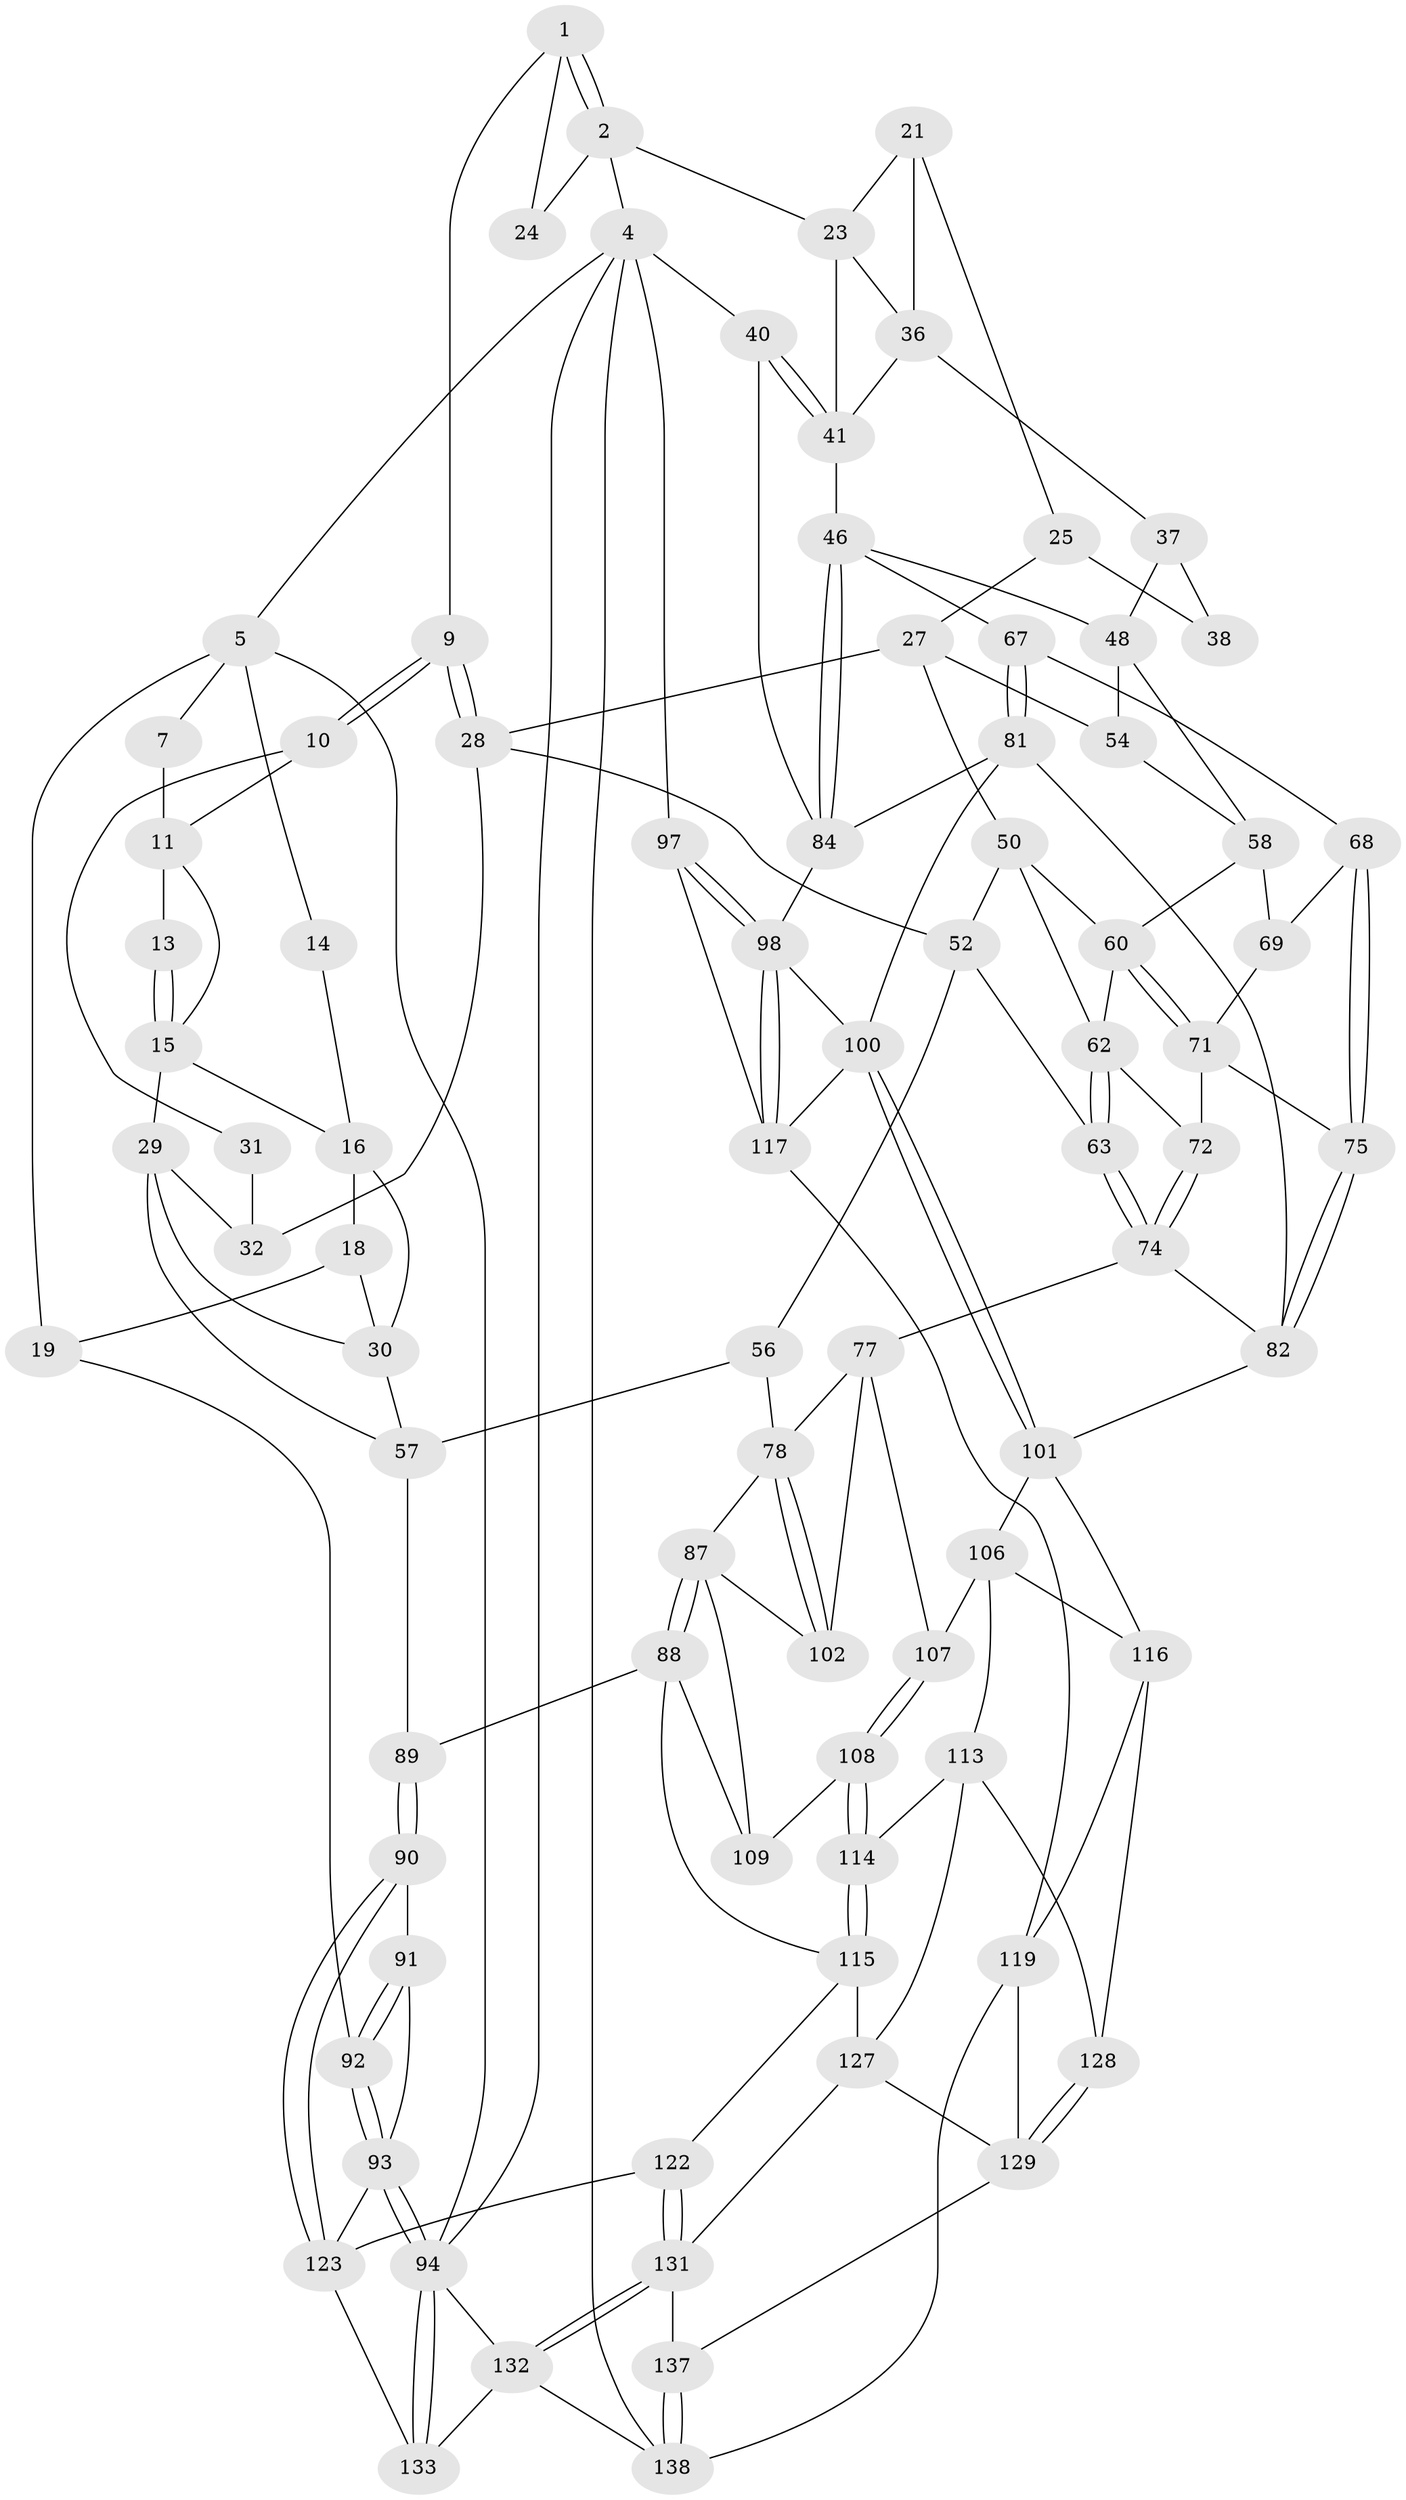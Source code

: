// Generated by graph-tools (version 1.1) at 2025/24/03/03/25 07:24:34]
// undirected, 85 vertices, 181 edges
graph export_dot {
graph [start="1"]
  node [color=gray90,style=filled];
  1 [pos="+0.5669908451139641+0",super="+8"];
  2 [pos="+0.9885312668973245+0",super="+3"];
  4 [pos="+1+0",super="+96"];
  5 [pos="+0+0",super="+6"];
  7 [pos="+0.41936222795792716+0"];
  9 [pos="+0.5780998671233508+0.12513382489884398"];
  10 [pos="+0.43784238270253345+0.06936383572601232"];
  11 [pos="+0.43371351326930363+0.06398087802421426",super="+12"];
  13 [pos="+0.2522254904389467+0.07543727004422017"];
  14 [pos="+0.1520217909477524+0.021424149204400694"];
  15 [pos="+0.2631811540084312+0.1534773556723058",super="+20"];
  16 [pos="+0.17215815583970323+0.12040847685335454",super="+17"];
  18 [pos="+0.06139413165901295+0.24551800967076826",super="+66"];
  19 [pos="+0+0.13709905914867596",super="+80"];
  21 [pos="+0.7339774304360402+0.10375650574344664",super="+22"];
  23 [pos="+0.8613903904586181+0.20808571532999204",super="+42"];
  24 [pos="+0.7290841307319289+0.04868498737376192"];
  25 [pos="+0.7130755887803981+0.19026180014681296",super="+26"];
  27 [pos="+0.6438443260310682+0.22642293169584296",super="+49"];
  28 [pos="+0.5863866314932406+0.16772721690114958",super="+34"];
  29 [pos="+0.25697112335339195+0.2713660482464521",super="+33"];
  30 [pos="+0.15681823765637068+0.26105137927051764",super="+65"];
  31 [pos="+0.4345387949063589+0.11138998439122194"];
  32 [pos="+0.3849401715939712+0.22093933661972082",super="+35"];
  36 [pos="+0.81739438364757+0.2225450024064802",super="+44"];
  37 [pos="+0.7997169552874012+0.22980111156927263",super="+43"];
  38 [pos="+0.7291889301653482+0.20236128285413377",super="+39"];
  40 [pos="+1+0.3449137323743015"];
  41 [pos="+0.961744100667136+0.3415326070408045",super="+45"];
  46 [pos="+0.8191635309720587+0.41747604022914236",super="+47"];
  48 [pos="+0.7397392402994958+0.3297378319632074",super="+53"];
  50 [pos="+0.5872708387264792+0.31292227008241036",super="+51"];
  52 [pos="+0.4965317758516166+0.2867851101580452",super="+55"];
  54 [pos="+0.6424067015420072+0.30258131551924367"];
  56 [pos="+0.3406587089831215+0.3900240421066141"];
  57 [pos="+0.336076037536752+0.38703136024469836",super="+70"];
  58 [pos="+0.654049365947811+0.3590082374761545",super="+59"];
  60 [pos="+0.6237747525868474+0.39600134692247796",super="+61"];
  62 [pos="+0.544046357284595+0.39867003934188716",super="+64"];
  63 [pos="+0.47649154987983566+0.4217081215222726"];
  67 [pos="+0.7511240183136109+0.4296241077925198"];
  68 [pos="+0.7287898610000962+0.42964859796147326"];
  69 [pos="+0.6720429651572564+0.41357937975853176"];
  71 [pos="+0.6270770296549355+0.48488965407529155",super="+73"];
  72 [pos="+0.5657841750478725+0.4726749606142352"];
  74 [pos="+0.5262616274588253+0.5100407355271608",super="+76"];
  75 [pos="+0.6352037597721694+0.4931958754258892"];
  77 [pos="+0.48671206316203186+0.5482607815611099",super="+104"];
  78 [pos="+0.3923015040580188+0.5255185425843799",super="+79"];
  81 [pos="+0.7110268299052369+0.5171799920913109",super="+85"];
  82 [pos="+0.6487062281963876+0.5478669244456077",super="+83"];
  84 [pos="+0.8728211485612364+0.5673353361602913",super="+86"];
  87 [pos="+0.292880682074291+0.5884935078482249",super="+103"];
  88 [pos="+0.2659984005813462+0.6183201613614577",super="+110"];
  89 [pos="+0.19849789879872146+0.6032338976532003"];
  90 [pos="+0.10621494124031199+0.6459033059597389"];
  91 [pos="+0.0950759197870319+0.6475682018628978"];
  92 [pos="+0+0.6311994811601951"];
  93 [pos="+0+0.8441213833305289",super="+125"];
  94 [pos="+0+1",super="+95"];
  97 [pos="+1+1"];
  98 [pos="+1+0.859971598183282",super="+99"];
  100 [pos="+0.7482672116335953+0.649743297495711",super="+111"];
  101 [pos="+0.6380213126004127+0.6120185087940417",super="+105"];
  102 [pos="+0.4083422520549078+0.6119989382217662"];
  106 [pos="+0.5111873449687219+0.6376995353546164",super="+112"];
  107 [pos="+0.4993366602651892+0.6302252530514778"];
  108 [pos="+0.4462828703296914+0.6699011059702127"];
  109 [pos="+0.40300980698829475+0.6336257639800656"];
  113 [pos="+0.46500403327310225+0.7548075509193551",super="+126"];
  114 [pos="+0.4264207987847237+0.7166401745445146"];
  115 [pos="+0.311356047675536+0.7203635663213875",super="+121"];
  116 [pos="+0.6013675278805177+0.7524725193460515",super="+120"];
  117 [pos="+0.722130779974461+0.7978468246694201",super="+118"];
  119 [pos="+0.6730087511110866+0.8538528347103721",super="+135"];
  122 [pos="+0.25246257231078145+0.8048376502972256"];
  123 [pos="+0.2449324337356953+0.8061093629952724",super="+124"];
  127 [pos="+0.43491224117495003+0.8470552636706051",super="+130"];
  128 [pos="+0.5282892465156098+0.8006211904317717"];
  129 [pos="+0.4740949646777005+0.8722909212855865",super="+136"];
  131 [pos="+0.3181517297600082+0.8936892875632757",super="+134"];
  132 [pos="+0.26891223253439117+0.974751003817955",super="+139"];
  133 [pos="+0.16393418898646384+0.8787529213197551"];
  137 [pos="+0.43693935301507936+1"];
  138 [pos="+0.41966308639213135+1",super="+140"];
  1 -- 2;
  1 -- 2;
  1 -- 24;
  1 -- 9;
  2 -- 24;
  2 -- 4;
  2 -- 23;
  4 -- 5;
  4 -- 40;
  4 -- 97;
  4 -- 138;
  4 -- 94;
  5 -- 19;
  5 -- 14;
  5 -- 7;
  5 -- 94;
  7 -- 11;
  9 -- 10;
  9 -- 10;
  9 -- 28;
  9 -- 28;
  10 -- 11;
  10 -- 31;
  11 -- 15;
  11 -- 13;
  13 -- 15;
  13 -- 15;
  14 -- 16;
  15 -- 16;
  15 -- 29;
  16 -- 18;
  16 -- 30;
  18 -- 19 [weight=2];
  18 -- 30;
  19 -- 92;
  21 -- 25;
  21 -- 36;
  21 -- 23;
  23 -- 41;
  23 -- 36;
  25 -- 38 [weight=2];
  25 -- 27;
  27 -- 28;
  27 -- 50;
  27 -- 54;
  28 -- 52;
  28 -- 32;
  29 -- 30;
  29 -- 32;
  29 -- 57;
  30 -- 57;
  31 -- 32 [weight=2];
  36 -- 37;
  36 -- 41;
  37 -- 38 [weight=2];
  37 -- 48;
  40 -- 41;
  40 -- 41;
  40 -- 84;
  41 -- 46;
  46 -- 84;
  46 -- 84;
  46 -- 48;
  46 -- 67;
  48 -- 58;
  48 -- 54;
  50 -- 60;
  50 -- 52;
  50 -- 62;
  52 -- 56;
  52 -- 63;
  54 -- 58;
  56 -- 57;
  56 -- 78;
  57 -- 89;
  58 -- 60;
  58 -- 69;
  60 -- 71;
  60 -- 71;
  60 -- 62;
  62 -- 63;
  62 -- 63;
  62 -- 72;
  63 -- 74;
  63 -- 74;
  67 -- 68;
  67 -- 81;
  67 -- 81;
  68 -- 69;
  68 -- 75;
  68 -- 75;
  69 -- 71;
  71 -- 72;
  71 -- 75;
  72 -- 74;
  72 -- 74;
  74 -- 77;
  74 -- 82;
  75 -- 82;
  75 -- 82;
  77 -- 78;
  77 -- 107;
  77 -- 102;
  78 -- 102;
  78 -- 102;
  78 -- 87;
  81 -- 82;
  81 -- 100;
  81 -- 84;
  82 -- 101;
  84 -- 98;
  87 -- 88;
  87 -- 88;
  87 -- 109;
  87 -- 102;
  88 -- 89;
  88 -- 115;
  88 -- 109;
  89 -- 90;
  89 -- 90;
  90 -- 91;
  90 -- 123;
  90 -- 123;
  91 -- 92;
  91 -- 92;
  91 -- 93;
  92 -- 93;
  92 -- 93;
  93 -- 94;
  93 -- 94;
  93 -- 123;
  94 -- 133;
  94 -- 133;
  94 -- 132;
  97 -- 98;
  97 -- 98;
  97 -- 117;
  98 -- 117;
  98 -- 117;
  98 -- 100;
  100 -- 101;
  100 -- 101;
  100 -- 117;
  101 -- 106;
  101 -- 116;
  106 -- 107;
  106 -- 113;
  106 -- 116;
  107 -- 108;
  107 -- 108;
  108 -- 109;
  108 -- 114;
  108 -- 114;
  113 -- 114;
  113 -- 128;
  113 -- 127;
  114 -- 115;
  114 -- 115;
  115 -- 122;
  115 -- 127;
  116 -- 128;
  116 -- 119;
  117 -- 119;
  119 -- 129;
  119 -- 138;
  122 -- 123;
  122 -- 131;
  122 -- 131;
  123 -- 133;
  127 -- 129;
  127 -- 131;
  128 -- 129;
  128 -- 129;
  129 -- 137;
  131 -- 132;
  131 -- 132;
  131 -- 137;
  132 -- 133;
  132 -- 138;
  137 -- 138;
  137 -- 138;
}
